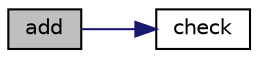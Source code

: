 digraph "add"
{
  edge [fontname="Helvetica",fontsize="10",labelfontname="Helvetica",labelfontsize="10"];
  node [fontname="Helvetica",fontsize="10",shape=record];
  rankdir="LR";
  Node1 [label="add",height=0.2,width=0.4,color="black", fillcolor="grey75", style="filled", fontcolor="black"];
  Node1 -> Node2 [color="midnightblue",fontsize="10",style="solid"];
  Node2 [label="check",height=0.2,width=0.4,color="black", fillcolor="white", style="filled",URL="$HiTester_8cpp.html#a50e1d1eacaf36a74c01e52a2d1dd9ecd"];
}

